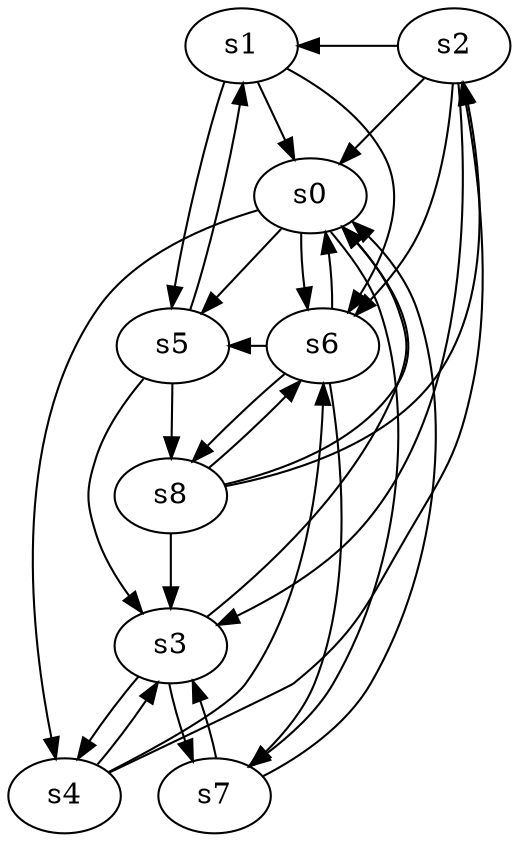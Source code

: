 digraph game_0620_complex_9 {
    s0 [name="s0", player=1, target=1];
    s1 [name="s1", player=0];
    s2 [name="s2", player=0, target=1];
    s3 [name="s3", player=0];
    s4 [name="s4", player=0];
    s5 [name="s5", player=0];
    s6 [name="s6", player=1];
    s7 [name="s7", player=1];
    s8 [name="s8", player=0, target=1];

    s0 -> s4 [constraint="!(time % 4 == 3)"];
    s0 -> s5;
    s0 -> s6;
    s0 -> s7 [constraint="!(time % 2 == 1)"];
    s1 -> s0;
    s1 -> s5;
    s1 -> s6 [constraint="time % 7 == 4"];
    s2 -> s0 [constraint="time % 4 == 1"];
    s2 -> s1 [constraint="time % 3 == 1"];
    s2 -> s3 [constraint="!(time % 5 == 4)"];
    s2 -> s6 [constraint="time % 2 == 1 || time % 4 == 2"];
    s3 -> s0;
    s3 -> s4;
    s3 -> s7;
    s4 -> s2 [constraint="time == 23 || time == 27"];
    s4 -> s3 [constraint="time % 2 == 0 || time % 3 == 0"];
    s4 -> s6 [constraint="time % 6 == 5"];
    s5 -> s1 [constraint="time % 2 == 1 && time % 4 == 3"];
    s5 -> s3 [constraint="time % 4 == 0 && time % 5 == 1"];
    s5 -> s8;
    s6 -> s0 [constraint="time == 11 || time == 14"];
    s6 -> s5 [constraint="time % 4 == 2 && time % 5 == 2"];
    s6 -> s7 [constraint="time == 9 || time == 12"];
    s6 -> s8 [constraint="time % 4 == 0 || time % 4 == 1"];
    s7 -> s0 [constraint="time % 4 == 2 && time % 4 == 1"];
    s7 -> s3 [constraint="time % 4 == 1"];
    s8 -> s0 [constraint="time == 0 || time == 9 || time == 10 || time == 12"];
    s8 -> s2 [constraint="time == 5 || time == 10 || time == 11 || time == 12"];
    s8 -> s3;
    s8 -> s6 [constraint="!(time % 5 == 4)"];
}
